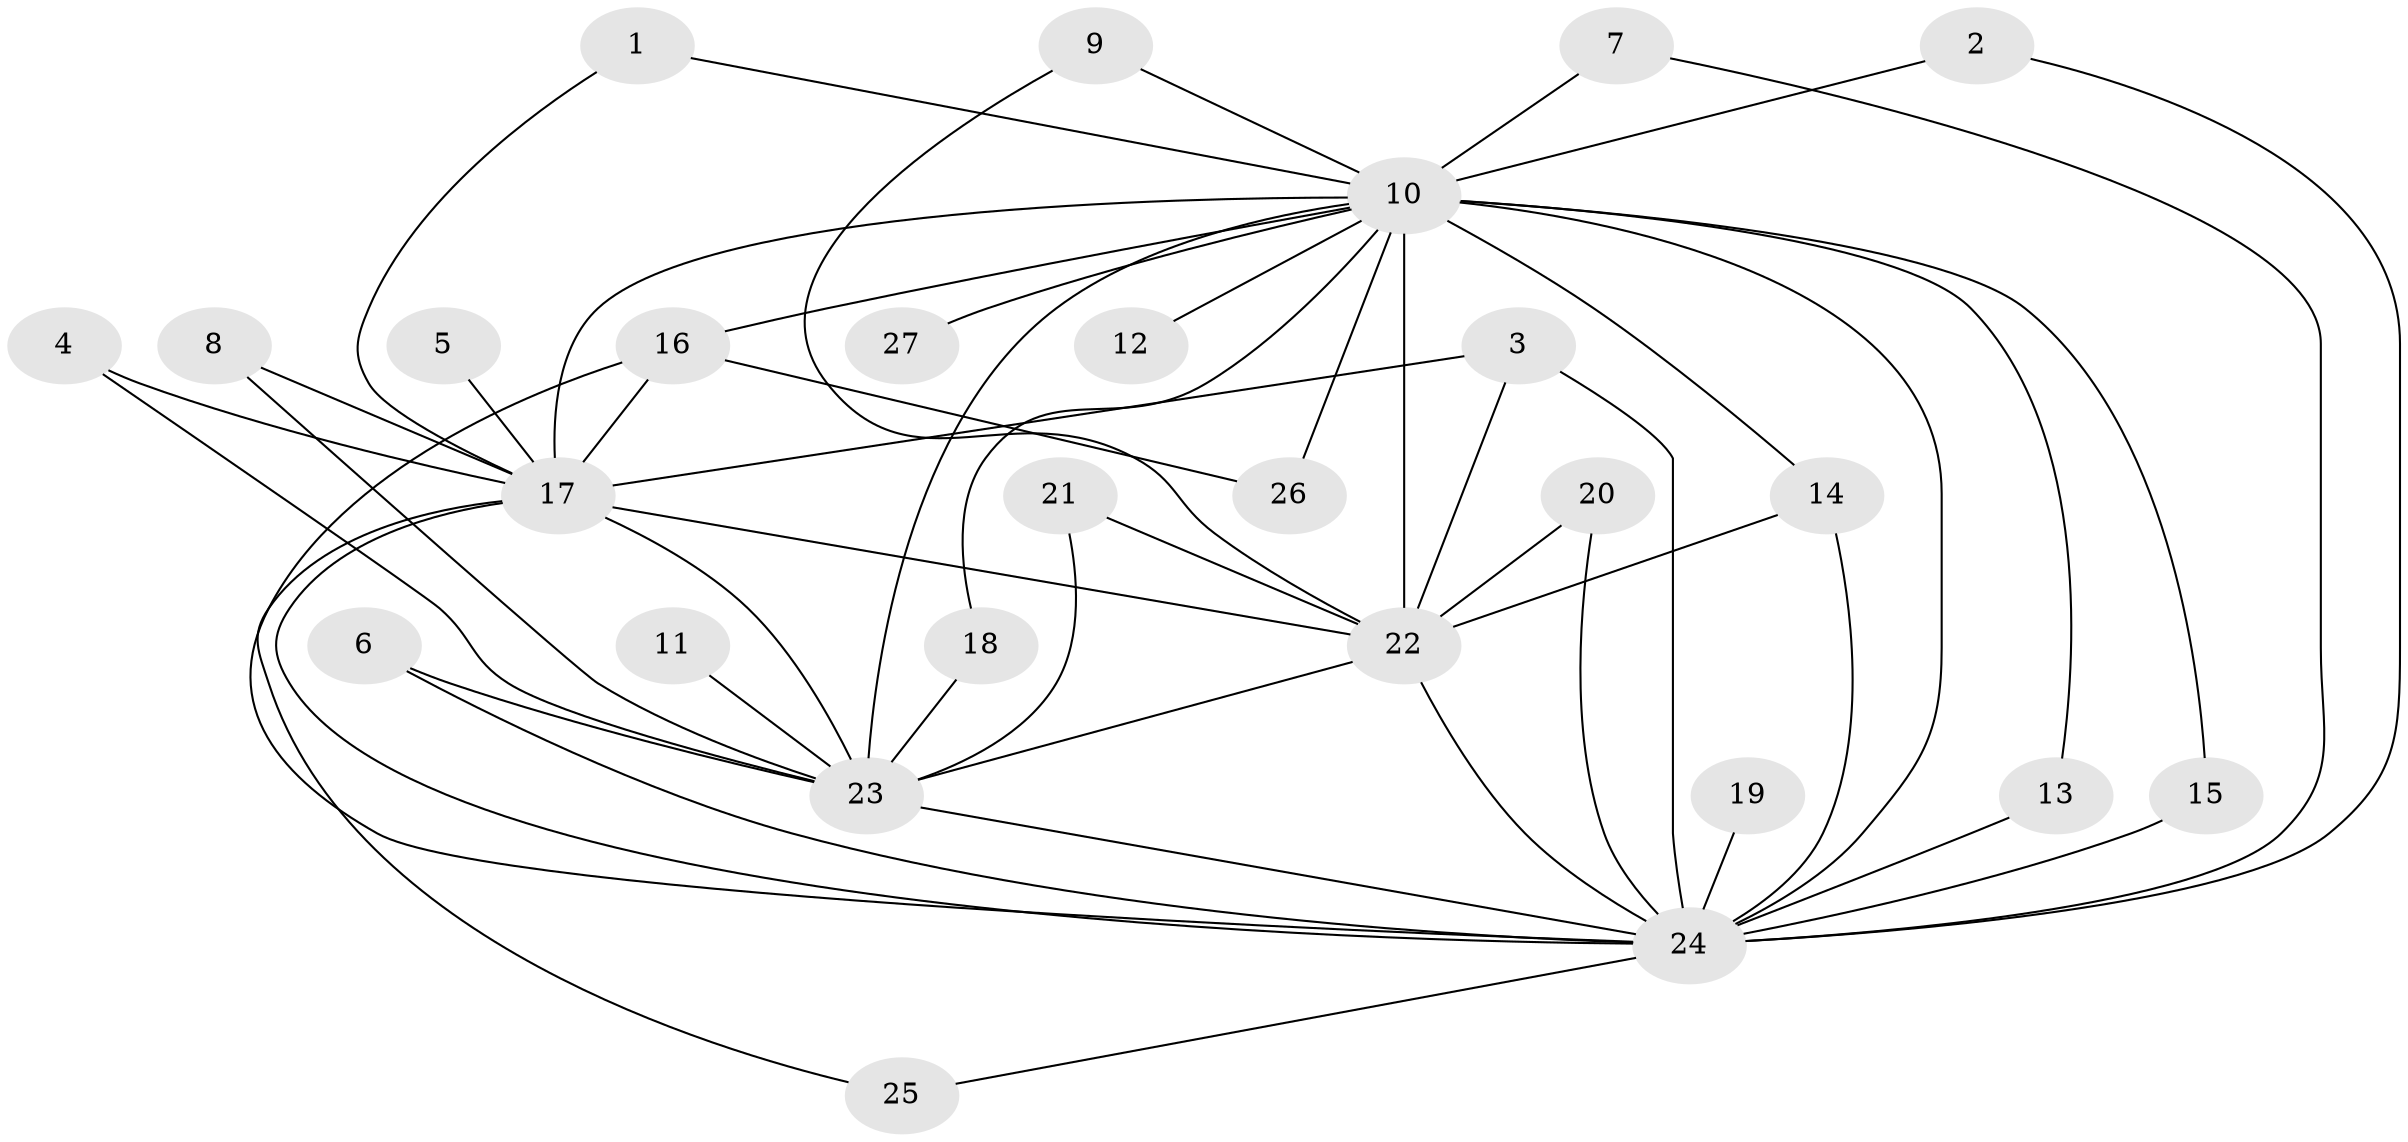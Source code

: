 // original degree distribution, {19: 0.018518518518518517, 14: 0.05555555555555555, 16: 0.037037037037037035, 20: 0.018518518518518517, 12: 0.018518518518518517, 18: 0.037037037037037035, 2: 0.5925925925925926, 3: 0.14814814814814814, 5: 0.018518518518518517, 4: 0.05555555555555555}
// Generated by graph-tools (version 1.1) at 2025/49/03/09/25 03:49:36]
// undirected, 27 vertices, 52 edges
graph export_dot {
graph [start="1"]
  node [color=gray90,style=filled];
  1;
  2;
  3;
  4;
  5;
  6;
  7;
  8;
  9;
  10;
  11;
  12;
  13;
  14;
  15;
  16;
  17;
  18;
  19;
  20;
  21;
  22;
  23;
  24;
  25;
  26;
  27;
  1 -- 10 [weight=1.0];
  1 -- 17 [weight=1.0];
  2 -- 10 [weight=1.0];
  2 -- 24 [weight=1.0];
  3 -- 17 [weight=1.0];
  3 -- 22 [weight=1.0];
  3 -- 24 [weight=1.0];
  4 -- 17 [weight=1.0];
  4 -- 23 [weight=1.0];
  5 -- 17 [weight=1.0];
  6 -- 23 [weight=1.0];
  6 -- 24 [weight=1.0];
  7 -- 10 [weight=1.0];
  7 -- 24 [weight=1.0];
  8 -- 17 [weight=1.0];
  8 -- 23 [weight=1.0];
  9 -- 10 [weight=1.0];
  9 -- 22 [weight=1.0];
  10 -- 12 [weight=2.0];
  10 -- 13 [weight=1.0];
  10 -- 14 [weight=1.0];
  10 -- 15 [weight=1.0];
  10 -- 16 [weight=2.0];
  10 -- 17 [weight=4.0];
  10 -- 18 [weight=1.0];
  10 -- 22 [weight=5.0];
  10 -- 23 [weight=4.0];
  10 -- 24 [weight=12.0];
  10 -- 26 [weight=1.0];
  10 -- 27 [weight=2.0];
  11 -- 23 [weight=1.0];
  13 -- 24 [weight=1.0];
  14 -- 22 [weight=1.0];
  14 -- 24 [weight=1.0];
  15 -- 24 [weight=1.0];
  16 -- 17 [weight=1.0];
  16 -- 24 [weight=1.0];
  16 -- 26 [weight=1.0];
  17 -- 22 [weight=1.0];
  17 -- 23 [weight=2.0];
  17 -- 24 [weight=5.0];
  17 -- 25 [weight=1.0];
  18 -- 23 [weight=1.0];
  19 -- 24 [weight=3.0];
  20 -- 22 [weight=1.0];
  20 -- 24 [weight=1.0];
  21 -- 22 [weight=1.0];
  21 -- 23 [weight=1.0];
  22 -- 23 [weight=3.0];
  22 -- 24 [weight=6.0];
  23 -- 24 [weight=4.0];
  24 -- 25 [weight=1.0];
}
